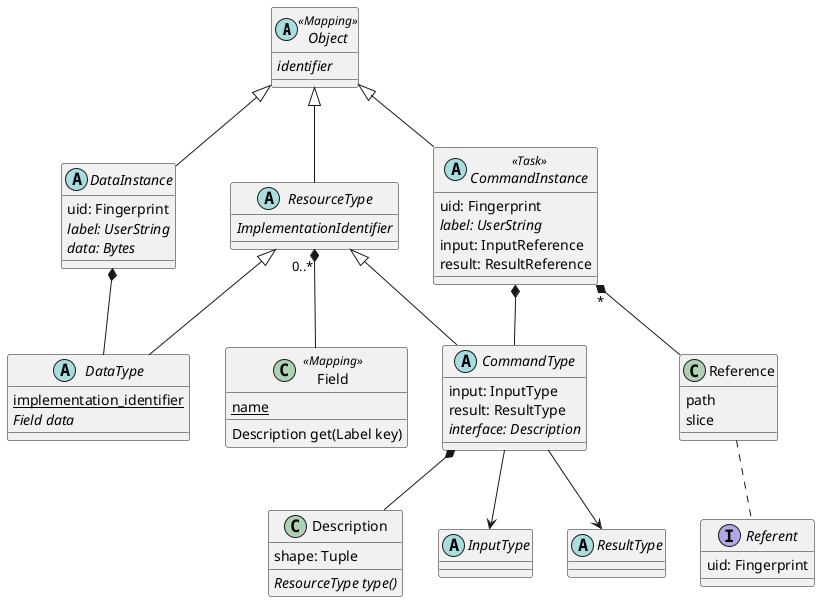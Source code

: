 @startuml
abstract Object <<Mapping>> {
    {abstract} identifier
}

abstract class ResourceType {
    {abstract} ImplementationIdentifier
}

class Description {
shape: Tuple
{abstract} ResourceType type()
}

interface Referent {
    uid: Fingerprint
}

class Reference {
    path
    slice
}

Reference .. Referent

class Field <<Mapping>> {
    {static} name
    {method} Description get(Label key)
}


ResourceType "0..*" *-- Field

abstract class CommandType {
    input: InputType
    result: ResultType
    {abstract} interface: Description
}

CommandType *-- Description

abstract class InputType
abstract class ResultType

CommandType --> InputType
CommandType --> ResultType

ResourceType <|-- CommandType

abstract class CommandInstance <<Task>> {
    uid: Fingerprint
    {abstract} label: UserString
    input: InputReference
    result: ResultReference
}

CommandInstance *-- CommandType
CommandInstance "*" *-- Reference


abstract class DataType {
    {static} implementation_identifier
    {abstract} Field data
}
ResourceType <|-- DataType

abstract class DataInstance {
    uid: Fingerprint
    {abstract} label: UserString
    {abstract} data: Bytes
}

DataInstance *- DataType

Object <|-- ResourceType
Object <|-- DataInstance
Object <|-- CommandInstance
@enduml